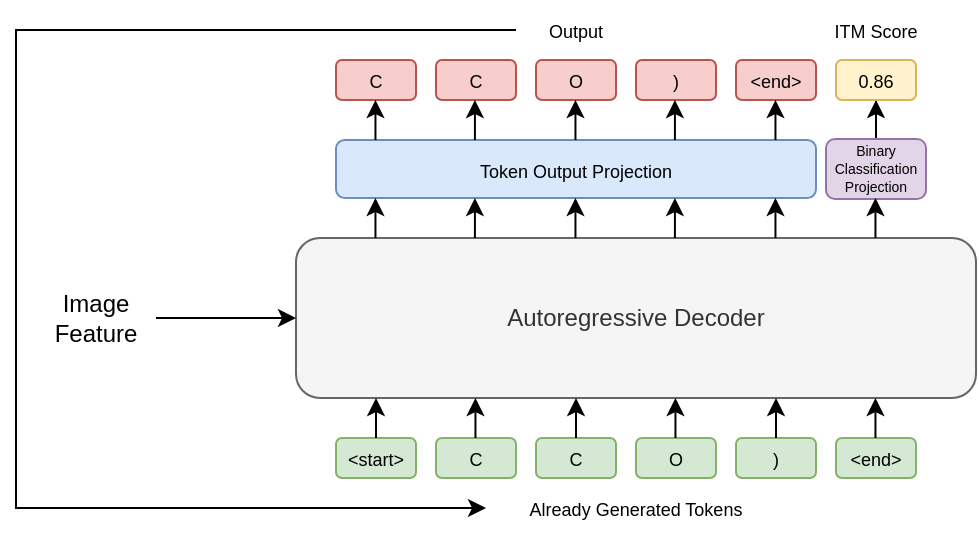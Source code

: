 <mxfile version="24.2.8" type="github">
  <diagram name="Page-1" id="IZi9V1dN9H4gK8OcsK_K">
    <mxGraphModel dx="838" dy="429" grid="1" gridSize="10" guides="1" tooltips="1" connect="1" arrows="1" fold="1" page="1" pageScale="1" pageWidth="850" pageHeight="1100" math="0" shadow="0">
      <root>
        <mxCell id="0" />
        <mxCell id="1" parent="0" />
        <mxCell id="N5QRgXZCCI0SVCdv0SfN-1" value="Autoregressive Decoder" style="rounded=1;whiteSpace=wrap;html=1;fillColor=#f5f5f5;fontColor=#333333;strokeColor=#666666;" vertex="1" parent="1">
          <mxGeometry x="330" y="380" width="340" height="80" as="geometry" />
        </mxCell>
        <mxCell id="N5QRgXZCCI0SVCdv0SfN-3" style="edgeStyle=orthogonalEdgeStyle;rounded=0;orthogonalLoop=1;jettySize=auto;html=1;entryX=0;entryY=0.5;entryDx=0;entryDy=0;" edge="1" parent="1" source="N5QRgXZCCI0SVCdv0SfN-2" target="N5QRgXZCCI0SVCdv0SfN-1">
          <mxGeometry relative="1" as="geometry" />
        </mxCell>
        <mxCell id="N5QRgXZCCI0SVCdv0SfN-2" value="Image Feature" style="text;html=1;align=center;verticalAlign=middle;whiteSpace=wrap;rounded=0;" vertex="1" parent="1">
          <mxGeometry x="200" y="405" width="60" height="30" as="geometry" />
        </mxCell>
        <mxCell id="N5QRgXZCCI0SVCdv0SfN-7" value="&lt;font style=&quot;font-size: 9px;&quot;&gt;Already Generated Tokens&lt;/font&gt;" style="text;html=1;align=center;verticalAlign=middle;whiteSpace=wrap;rounded=0;" vertex="1" parent="1">
          <mxGeometry x="425" y="500" width="150" height="30" as="geometry" />
        </mxCell>
        <mxCell id="N5QRgXZCCI0SVCdv0SfN-11" value="&lt;font style=&quot;font-size: 9px;&quot;&gt;C&lt;/font&gt;" style="rounded=1;whiteSpace=wrap;html=1;fillColor=#d5e8d4;strokeColor=#82b366;" vertex="1" parent="1">
          <mxGeometry x="400" y="480" width="40" height="20" as="geometry" />
        </mxCell>
        <mxCell id="N5QRgXZCCI0SVCdv0SfN-12" value="&lt;font style=&quot;font-size: 9px;&quot;&gt;&amp;lt;start&amp;gt;&lt;/font&gt;" style="rounded=1;whiteSpace=wrap;html=1;fillColor=#d5e8d4;strokeColor=#82b366;" vertex="1" parent="1">
          <mxGeometry x="350" y="480" width="40" height="20" as="geometry" />
        </mxCell>
        <mxCell id="N5QRgXZCCI0SVCdv0SfN-13" value="&lt;font style=&quot;font-size: 9px;&quot;&gt;C&lt;/font&gt;" style="rounded=1;whiteSpace=wrap;html=1;fillColor=#d5e8d4;strokeColor=#82b366;" vertex="1" parent="1">
          <mxGeometry x="450" y="480" width="40" height="20" as="geometry" />
        </mxCell>
        <mxCell id="N5QRgXZCCI0SVCdv0SfN-14" value="&lt;font style=&quot;font-size: 9px;&quot;&gt;O&lt;/font&gt;" style="rounded=1;whiteSpace=wrap;html=1;fillColor=#d5e8d4;strokeColor=#82b366;" vertex="1" parent="1">
          <mxGeometry x="500" y="480" width="40" height="20" as="geometry" />
        </mxCell>
        <mxCell id="N5QRgXZCCI0SVCdv0SfN-15" value="&lt;font style=&quot;font-size: 9px;&quot;&gt;)&lt;/font&gt;" style="rounded=1;whiteSpace=wrap;html=1;fillColor=#d5e8d4;strokeColor=#82b366;" vertex="1" parent="1">
          <mxGeometry x="550" y="480" width="40" height="20" as="geometry" />
        </mxCell>
        <mxCell id="N5QRgXZCCI0SVCdv0SfN-16" value="&lt;font style=&quot;font-size: 9px;&quot;&gt;&amp;lt;end&amp;gt;&lt;/font&gt;" style="rounded=1;whiteSpace=wrap;html=1;fillColor=#d5e8d4;strokeColor=#82b366;" vertex="1" parent="1">
          <mxGeometry x="600" y="480" width="40" height="20" as="geometry" />
        </mxCell>
        <mxCell id="N5QRgXZCCI0SVCdv0SfN-18" value="&lt;font style=&quot;font-size: 9px;&quot;&gt;C&lt;/font&gt;" style="rounded=1;whiteSpace=wrap;html=1;fillColor=#f8cecc;strokeColor=#b85450;" vertex="1" parent="1">
          <mxGeometry x="350" y="291" width="40" height="20" as="geometry" />
        </mxCell>
        <mxCell id="N5QRgXZCCI0SVCdv0SfN-20" value="&lt;font style=&quot;font-size: 9px;&quot;&gt;C&lt;/font&gt;" style="rounded=1;whiteSpace=wrap;html=1;fillColor=#f8cecc;strokeColor=#b85450;" vertex="1" parent="1">
          <mxGeometry x="400" y="291" width="40" height="20" as="geometry" />
        </mxCell>
        <mxCell id="N5QRgXZCCI0SVCdv0SfN-21" value="&lt;font style=&quot;font-size: 9px;&quot;&gt;O&lt;/font&gt;" style="rounded=1;whiteSpace=wrap;html=1;fillColor=#f8cecc;strokeColor=#b85450;" vertex="1" parent="1">
          <mxGeometry x="450" y="291" width="40" height="20" as="geometry" />
        </mxCell>
        <mxCell id="N5QRgXZCCI0SVCdv0SfN-22" value="&lt;font style=&quot;font-size: 9px;&quot;&gt;)&lt;/font&gt;" style="rounded=1;whiteSpace=wrap;html=1;fillColor=#f8cecc;strokeColor=#b85450;" vertex="1" parent="1">
          <mxGeometry x="500" y="291" width="40" height="20" as="geometry" />
        </mxCell>
        <mxCell id="N5QRgXZCCI0SVCdv0SfN-23" value="&lt;font style=&quot;font-size: 9px;&quot;&gt;&amp;lt;end&amp;gt;&lt;/font&gt;" style="rounded=1;whiteSpace=wrap;html=1;fillColor=#f8cecc;strokeColor=#b85450;" vertex="1" parent="1">
          <mxGeometry x="550" y="291" width="40" height="20" as="geometry" />
        </mxCell>
        <mxCell id="N5QRgXZCCI0SVCdv0SfN-24" value="&lt;font style=&quot;font-size: 9px;&quot;&gt;Token Output Projection&lt;/font&gt;" style="rounded=1;whiteSpace=wrap;html=1;fillColor=#dae8fc;strokeColor=#6c8ebf;" vertex="1" parent="1">
          <mxGeometry x="350" y="331" width="240" height="29" as="geometry" />
        </mxCell>
        <mxCell id="N5QRgXZCCI0SVCdv0SfN-25" value="" style="endArrow=classic;html=1;rounded=0;exitX=0.5;exitY=0;exitDx=0;exitDy=0;" edge="1" parent="1" source="N5QRgXZCCI0SVCdv0SfN-12">
          <mxGeometry width="50" height="50" relative="1" as="geometry">
            <mxPoint x="370" y="470" as="sourcePoint" />
            <mxPoint x="370" y="460" as="targetPoint" />
          </mxGeometry>
        </mxCell>
        <mxCell id="N5QRgXZCCI0SVCdv0SfN-27" value="" style="endArrow=classic;html=1;rounded=0;exitX=0.5;exitY=0;exitDx=0;exitDy=0;" edge="1" parent="1">
          <mxGeometry width="50" height="50" relative="1" as="geometry">
            <mxPoint x="419.73" y="480" as="sourcePoint" />
            <mxPoint x="419.73" y="460" as="targetPoint" />
          </mxGeometry>
        </mxCell>
        <mxCell id="N5QRgXZCCI0SVCdv0SfN-28" value="" style="endArrow=classic;html=1;rounded=0;exitX=0.5;exitY=0;exitDx=0;exitDy=0;" edge="1" parent="1">
          <mxGeometry width="50" height="50" relative="1" as="geometry">
            <mxPoint x="470" y="480" as="sourcePoint" />
            <mxPoint x="470" y="460" as="targetPoint" />
          </mxGeometry>
        </mxCell>
        <mxCell id="N5QRgXZCCI0SVCdv0SfN-29" value="" style="endArrow=classic;html=1;rounded=0;exitX=0.5;exitY=0;exitDx=0;exitDy=0;" edge="1" parent="1">
          <mxGeometry width="50" height="50" relative="1" as="geometry">
            <mxPoint x="519.73" y="480" as="sourcePoint" />
            <mxPoint x="519.73" y="460" as="targetPoint" />
          </mxGeometry>
        </mxCell>
        <mxCell id="N5QRgXZCCI0SVCdv0SfN-41" value="" style="endArrow=classic;html=1;rounded=0;exitX=0.5;exitY=0;exitDx=0;exitDy=0;" edge="1" parent="1">
          <mxGeometry width="50" height="50" relative="1" as="geometry">
            <mxPoint x="570" y="480" as="sourcePoint" />
            <mxPoint x="570" y="460" as="targetPoint" />
          </mxGeometry>
        </mxCell>
        <mxCell id="N5QRgXZCCI0SVCdv0SfN-42" value="" style="endArrow=classic;html=1;rounded=0;exitX=0.5;exitY=0;exitDx=0;exitDy=0;" edge="1" parent="1">
          <mxGeometry width="50" height="50" relative="1" as="geometry">
            <mxPoint x="619.73" y="480" as="sourcePoint" />
            <mxPoint x="619.73" y="460" as="targetPoint" />
          </mxGeometry>
        </mxCell>
        <mxCell id="N5QRgXZCCI0SVCdv0SfN-43" value="" style="endArrow=classic;html=1;rounded=0;exitX=0.5;exitY=0;exitDx=0;exitDy=0;" edge="1" parent="1">
          <mxGeometry width="50" height="50" relative="1" as="geometry">
            <mxPoint x="369.73" y="380" as="sourcePoint" />
            <mxPoint x="369.73" y="360" as="targetPoint" />
          </mxGeometry>
        </mxCell>
        <mxCell id="N5QRgXZCCI0SVCdv0SfN-44" value="" style="endArrow=classic;html=1;rounded=0;exitX=0.5;exitY=0;exitDx=0;exitDy=0;" edge="1" parent="1">
          <mxGeometry width="50" height="50" relative="1" as="geometry">
            <mxPoint x="419.46" y="380" as="sourcePoint" />
            <mxPoint x="419.46" y="360" as="targetPoint" />
          </mxGeometry>
        </mxCell>
        <mxCell id="N5QRgXZCCI0SVCdv0SfN-45" value="" style="endArrow=classic;html=1;rounded=0;exitX=0.5;exitY=0;exitDx=0;exitDy=0;" edge="1" parent="1">
          <mxGeometry width="50" height="50" relative="1" as="geometry">
            <mxPoint x="469.73" y="380" as="sourcePoint" />
            <mxPoint x="469.73" y="360" as="targetPoint" />
          </mxGeometry>
        </mxCell>
        <mxCell id="N5QRgXZCCI0SVCdv0SfN-46" value="" style="endArrow=classic;html=1;rounded=0;exitX=0.5;exitY=0;exitDx=0;exitDy=0;" edge="1" parent="1">
          <mxGeometry width="50" height="50" relative="1" as="geometry">
            <mxPoint x="519.46" y="380" as="sourcePoint" />
            <mxPoint x="519.46" y="360" as="targetPoint" />
          </mxGeometry>
        </mxCell>
        <mxCell id="N5QRgXZCCI0SVCdv0SfN-47" value="" style="endArrow=classic;html=1;rounded=0;exitX=0.5;exitY=0;exitDx=0;exitDy=0;" edge="1" parent="1">
          <mxGeometry width="50" height="50" relative="1" as="geometry">
            <mxPoint x="569.73" y="380" as="sourcePoint" />
            <mxPoint x="569.73" y="360" as="targetPoint" />
          </mxGeometry>
        </mxCell>
        <mxCell id="N5QRgXZCCI0SVCdv0SfN-79" value="" style="endArrow=classic;html=1;rounded=0;exitX=0.5;exitY=0;exitDx=0;exitDy=0;" edge="1" parent="1">
          <mxGeometry width="50" height="50" relative="1" as="geometry">
            <mxPoint x="369.73" y="331" as="sourcePoint" />
            <mxPoint x="369.73" y="311" as="targetPoint" />
          </mxGeometry>
        </mxCell>
        <mxCell id="N5QRgXZCCI0SVCdv0SfN-80" value="" style="endArrow=classic;html=1;rounded=0;exitX=0.5;exitY=0;exitDx=0;exitDy=0;" edge="1" parent="1">
          <mxGeometry width="50" height="50" relative="1" as="geometry">
            <mxPoint x="419.46" y="331" as="sourcePoint" />
            <mxPoint x="419.46" y="311" as="targetPoint" />
          </mxGeometry>
        </mxCell>
        <mxCell id="N5QRgXZCCI0SVCdv0SfN-81" value="" style="endArrow=classic;html=1;rounded=0;exitX=0.5;exitY=0;exitDx=0;exitDy=0;" edge="1" parent="1">
          <mxGeometry width="50" height="50" relative="1" as="geometry">
            <mxPoint x="469.73" y="331" as="sourcePoint" />
            <mxPoint x="469.73" y="311" as="targetPoint" />
          </mxGeometry>
        </mxCell>
        <mxCell id="N5QRgXZCCI0SVCdv0SfN-82" value="" style="endArrow=classic;html=1;rounded=0;exitX=0.5;exitY=0;exitDx=0;exitDy=0;" edge="1" parent="1">
          <mxGeometry width="50" height="50" relative="1" as="geometry">
            <mxPoint x="519.46" y="331" as="sourcePoint" />
            <mxPoint x="519.46" y="311" as="targetPoint" />
          </mxGeometry>
        </mxCell>
        <mxCell id="N5QRgXZCCI0SVCdv0SfN-83" value="" style="endArrow=classic;html=1;rounded=0;exitX=0.5;exitY=0;exitDx=0;exitDy=0;" edge="1" parent="1">
          <mxGeometry width="50" height="50" relative="1" as="geometry">
            <mxPoint x="569.73" y="331" as="sourcePoint" />
            <mxPoint x="569.73" y="311" as="targetPoint" />
          </mxGeometry>
        </mxCell>
        <mxCell id="N5QRgXZCCI0SVCdv0SfN-86" style="edgeStyle=orthogonalEdgeStyle;rounded=0;orthogonalLoop=1;jettySize=auto;html=1;entryX=0;entryY=0.5;entryDx=0;entryDy=0;exitX=0;exitY=0.5;exitDx=0;exitDy=0;" edge="1" parent="1" source="N5QRgXZCCI0SVCdv0SfN-84" target="N5QRgXZCCI0SVCdv0SfN-7">
          <mxGeometry relative="1" as="geometry">
            <Array as="points">
              <mxPoint x="190" y="276" />
              <mxPoint x="190" y="515" />
            </Array>
          </mxGeometry>
        </mxCell>
        <mxCell id="N5QRgXZCCI0SVCdv0SfN-84" value="&lt;font style=&quot;font-size: 9px;&quot;&gt;Output&lt;/font&gt;" style="text;html=1;align=center;verticalAlign=middle;whiteSpace=wrap;rounded=0;" vertex="1" parent="1">
          <mxGeometry x="440" y="261" width="60" height="30" as="geometry" />
        </mxCell>
        <mxCell id="N5QRgXZCCI0SVCdv0SfN-95" style="edgeStyle=orthogonalEdgeStyle;rounded=0;orthogonalLoop=1;jettySize=auto;html=1;entryX=0.5;entryY=1;entryDx=0;entryDy=0;" edge="1" parent="1" source="N5QRgXZCCI0SVCdv0SfN-87" target="N5QRgXZCCI0SVCdv0SfN-93">
          <mxGeometry relative="1" as="geometry" />
        </mxCell>
        <mxCell id="N5QRgXZCCI0SVCdv0SfN-87" value="&lt;p style=&quot;line-height: 58%;&quot;&gt;&lt;font style=&quot;font-size: 7px;&quot;&gt;Binary Classification Projection&lt;/font&gt;&lt;/p&gt;" style="rounded=1;whiteSpace=wrap;html=1;horizontal=1;verticalAlign=middle;spacing=0;spacingTop=0;fillColor=#e1d5e7;strokeColor=#9673a6;spacingBottom=2;" vertex="1" parent="1">
          <mxGeometry x="595" y="330.5" width="50" height="30" as="geometry" />
        </mxCell>
        <mxCell id="N5QRgXZCCI0SVCdv0SfN-93" value="&lt;font style=&quot;font-size: 9px;&quot;&gt;0.86&lt;/font&gt;" style="rounded=1;whiteSpace=wrap;html=1;fillColor=#fff2cc;strokeColor=#d6b656;" vertex="1" parent="1">
          <mxGeometry x="600" y="291" width="40" height="20" as="geometry" />
        </mxCell>
        <mxCell id="N5QRgXZCCI0SVCdv0SfN-96" value="&lt;font style=&quot;font-size: 9px;&quot;&gt;ITM Score&lt;/font&gt;" style="text;html=1;align=center;verticalAlign=middle;whiteSpace=wrap;rounded=0;" vertex="1" parent="1">
          <mxGeometry x="590" y="261" width="60" height="30" as="geometry" />
        </mxCell>
        <mxCell id="N5QRgXZCCI0SVCdv0SfN-103" value="" style="endArrow=classic;html=1;rounded=0;exitX=0.5;exitY=0;exitDx=0;exitDy=0;" edge="1" parent="1">
          <mxGeometry width="50" height="50" relative="1" as="geometry">
            <mxPoint x="619.73" y="380" as="sourcePoint" />
            <mxPoint x="619.73" y="360" as="targetPoint" />
          </mxGeometry>
        </mxCell>
      </root>
    </mxGraphModel>
  </diagram>
</mxfile>
